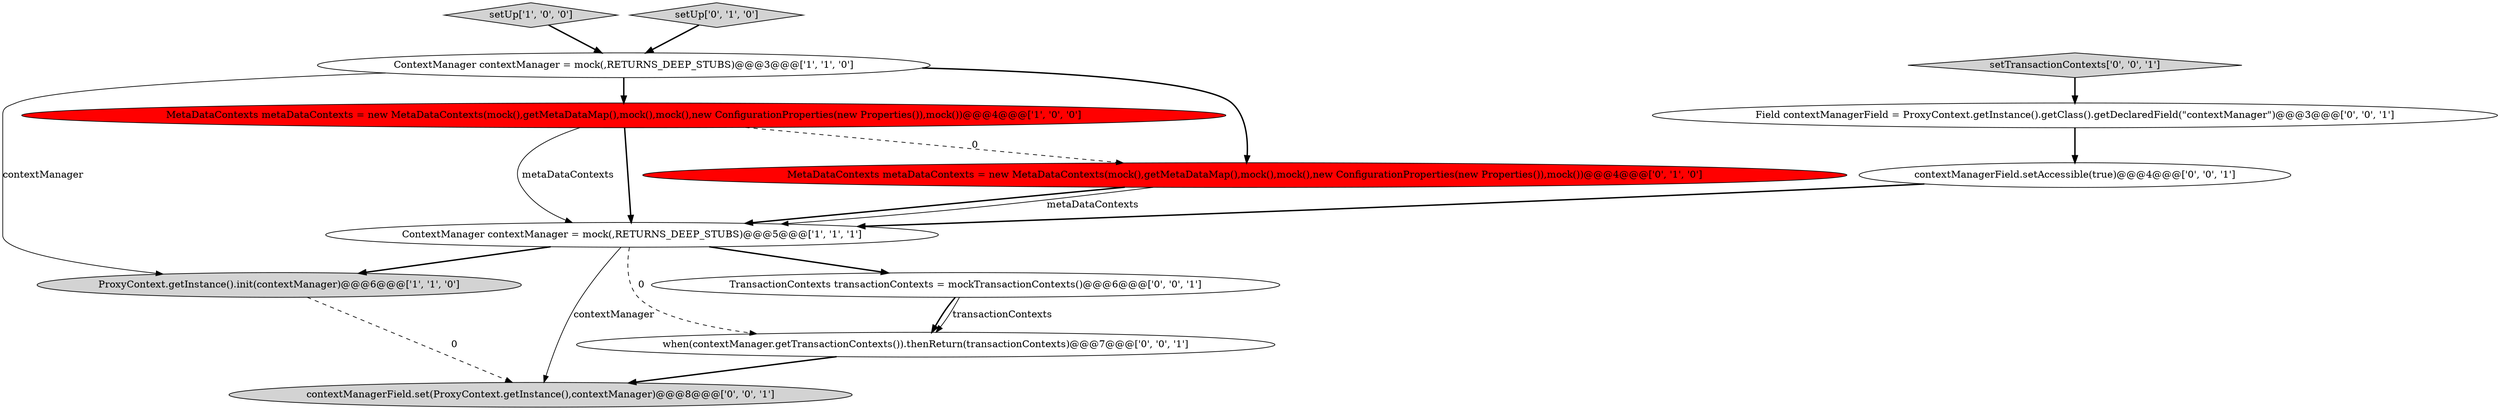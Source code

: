 digraph {
3 [style = filled, label = "ProxyContext.getInstance().init(contextManager)@@@6@@@['1', '1', '0']", fillcolor = lightgray, shape = ellipse image = "AAA0AAABBB1BBB"];
8 [style = filled, label = "contextManagerField.set(ProxyContext.getInstance(),contextManager)@@@8@@@['0', '0', '1']", fillcolor = lightgray, shape = ellipse image = "AAA0AAABBB3BBB"];
10 [style = filled, label = "when(contextManager.getTransactionContexts()).thenReturn(transactionContexts)@@@7@@@['0', '0', '1']", fillcolor = white, shape = ellipse image = "AAA0AAABBB3BBB"];
2 [style = filled, label = "setUp['1', '0', '0']", fillcolor = lightgray, shape = diamond image = "AAA0AAABBB1BBB"];
1 [style = filled, label = "ContextManager contextManager = mock(,RETURNS_DEEP_STUBS)@@@5@@@['1', '1', '1']", fillcolor = white, shape = ellipse image = "AAA0AAABBB1BBB"];
4 [style = filled, label = "MetaDataContexts metaDataContexts = new MetaDataContexts(mock(),getMetaDataMap(),mock(),mock(),new ConfigurationProperties(new Properties()),mock())@@@4@@@['1', '0', '0']", fillcolor = red, shape = ellipse image = "AAA1AAABBB1BBB"];
5 [style = filled, label = "MetaDataContexts metaDataContexts = new MetaDataContexts(mock(),getMetaDataMap(),mock(),mock(),new ConfigurationProperties(new Properties()),mock())@@@4@@@['0', '1', '0']", fillcolor = red, shape = ellipse image = "AAA1AAABBB2BBB"];
6 [style = filled, label = "setUp['0', '1', '0']", fillcolor = lightgray, shape = diamond image = "AAA0AAABBB2BBB"];
7 [style = filled, label = "Field contextManagerField = ProxyContext.getInstance().getClass().getDeclaredField(\"contextManager\")@@@3@@@['0', '0', '1']", fillcolor = white, shape = ellipse image = "AAA0AAABBB3BBB"];
12 [style = filled, label = "TransactionContexts transactionContexts = mockTransactionContexts()@@@6@@@['0', '0', '1']", fillcolor = white, shape = ellipse image = "AAA0AAABBB3BBB"];
11 [style = filled, label = "setTransactionContexts['0', '0', '1']", fillcolor = lightgray, shape = diamond image = "AAA0AAABBB3BBB"];
0 [style = filled, label = "ContextManager contextManager = mock(,RETURNS_DEEP_STUBS)@@@3@@@['1', '1', '0']", fillcolor = white, shape = ellipse image = "AAA0AAABBB1BBB"];
9 [style = filled, label = "contextManagerField.setAccessible(true)@@@4@@@['0', '0', '1']", fillcolor = white, shape = ellipse image = "AAA0AAABBB3BBB"];
4->1 [style = solid, label="metaDataContexts"];
1->8 [style = solid, label="contextManager"];
1->3 [style = bold, label=""];
6->0 [style = bold, label=""];
1->10 [style = dashed, label="0"];
7->9 [style = bold, label=""];
5->1 [style = bold, label=""];
2->0 [style = bold, label=""];
12->10 [style = bold, label=""];
10->8 [style = bold, label=""];
0->4 [style = bold, label=""];
0->3 [style = solid, label="contextManager"];
1->12 [style = bold, label=""];
4->5 [style = dashed, label="0"];
3->8 [style = dashed, label="0"];
4->1 [style = bold, label=""];
12->10 [style = solid, label="transactionContexts"];
9->1 [style = bold, label=""];
5->1 [style = solid, label="metaDataContexts"];
11->7 [style = bold, label=""];
0->5 [style = bold, label=""];
}
